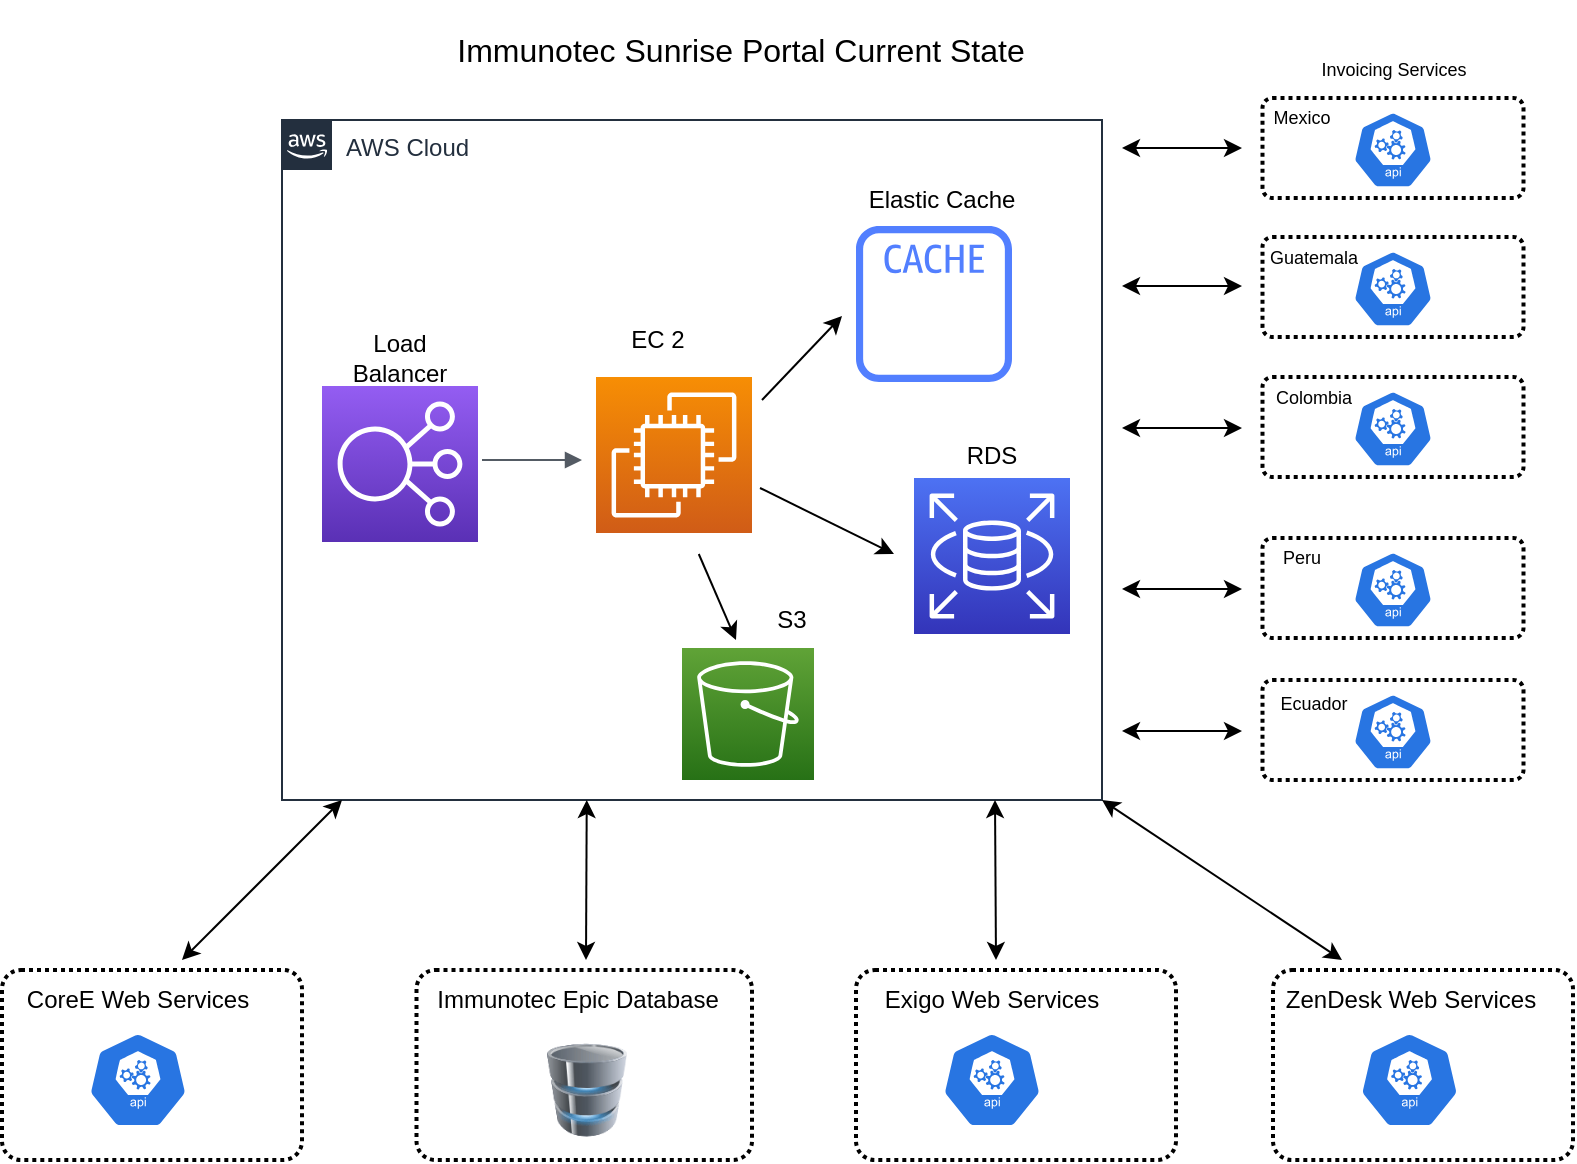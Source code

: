 <mxfile version="15.0.5" type="github">
  <diagram id="cFiXvALZksI0QIa7OpRT" name="Page-1">
    <mxGraphModel dx="1306" dy="765" grid="1" gridSize="10" guides="1" tooltips="1" connect="1" arrows="1" fold="1" page="1" pageScale="1" pageWidth="850" pageHeight="1100" math="0" shadow="0">
      <root>
        <mxCell id="0" />
        <mxCell id="1" parent="0" />
        <mxCell id="X6bT7JPRpj6-fWHqidIX-1" value="AWS Cloud" style="points=[[0,0],[0.25,0],[0.5,0],[0.75,0],[1,0],[1,0.25],[1,0.5],[1,0.75],[1,1],[0.75,1],[0.5,1],[0.25,1],[0,1],[0,0.75],[0,0.5],[0,0.25]];outlineConnect=0;gradientColor=none;html=1;whiteSpace=wrap;fontSize=12;fontStyle=0;shape=mxgraph.aws4.group;grIcon=mxgraph.aws4.group_aws_cloud_alt;strokeColor=#232F3E;fillColor=none;verticalAlign=top;align=left;spacingLeft=30;fontColor=#232F3E;dashed=0;" vertex="1" parent="1">
          <mxGeometry x="170" y="70" width="410" height="340" as="geometry" />
        </mxCell>
        <mxCell id="X6bT7JPRpj6-fWHqidIX-5" value="&lt;font style=&quot;font-size: 16px&quot;&gt;Immunotec Sunrise Portal Current State&lt;/font&gt;" style="text;html=1;strokeColor=none;fillColor=none;align=center;verticalAlign=middle;whiteSpace=wrap;rounded=0;" vertex="1" parent="1">
          <mxGeometry x="249" y="10" width="301" height="50" as="geometry" />
        </mxCell>
        <mxCell id="X6bT7JPRpj6-fWHqidIX-10" value="" style="edgeStyle=orthogonalEdgeStyle;html=1;endArrow=block;elbow=vertical;startArrow=none;endFill=1;strokeColor=#545B64;rounded=0;" edge="1" parent="1">
          <mxGeometry width="100" relative="1" as="geometry">
            <mxPoint x="270" y="240" as="sourcePoint" />
            <mxPoint x="320" y="240" as="targetPoint" />
            <Array as="points">
              <mxPoint x="320" y="240" />
              <mxPoint x="320" y="240" />
            </Array>
          </mxGeometry>
        </mxCell>
        <mxCell id="X6bT7JPRpj6-fWHqidIX-12" value="" style="endArrow=classic;html=1;" edge="1" parent="1">
          <mxGeometry width="50" height="50" relative="1" as="geometry">
            <mxPoint x="410" y="210" as="sourcePoint" />
            <mxPoint x="450" y="168" as="targetPoint" />
          </mxGeometry>
        </mxCell>
        <mxCell id="X6bT7JPRpj6-fWHqidIX-14" value="Load Balancer" style="text;html=1;strokeColor=none;fillColor=none;align=center;verticalAlign=middle;whiteSpace=wrap;rounded=0;" vertex="1" parent="1">
          <mxGeometry x="209" y="178.5" width="40" height="20" as="geometry" />
        </mxCell>
        <mxCell id="X6bT7JPRpj6-fWHqidIX-15" value="EC 2" style="text;html=1;strokeColor=none;fillColor=none;align=center;verticalAlign=middle;whiteSpace=wrap;rounded=0;" vertex="1" parent="1">
          <mxGeometry x="338.25" y="170" width="40" height="20" as="geometry" />
        </mxCell>
        <mxCell id="X6bT7JPRpj6-fWHqidIX-16" value="Elastic Cache" style="text;html=1;strokeColor=none;fillColor=none;align=center;verticalAlign=middle;whiteSpace=wrap;rounded=0;" vertex="1" parent="1">
          <mxGeometry x="460" y="100" width="80" height="20" as="geometry" />
        </mxCell>
        <mxCell id="X6bT7JPRpj6-fWHqidIX-20" value="" style="rounded=1;arcSize=10;dashed=1;fillColor=none;gradientColor=none;dashPattern=1 1;strokeWidth=2;" vertex="1" parent="1">
          <mxGeometry x="30" y="495" width="150" height="95" as="geometry" />
        </mxCell>
        <mxCell id="X6bT7JPRpj6-fWHqidIX-22" value="" style="rounded=1;arcSize=10;dashed=1;fillColor=none;gradientColor=none;dashPattern=1 1;strokeWidth=2;" vertex="1" parent="1">
          <mxGeometry x="237.25" y="495" width="167.75" height="95" as="geometry" />
        </mxCell>
        <mxCell id="X6bT7JPRpj6-fWHqidIX-23" value="" style="rounded=1;arcSize=10;dashed=1;fillColor=none;gradientColor=none;dashPattern=1 1;strokeWidth=2;" vertex="1" parent="1">
          <mxGeometry x="457" y="495" width="160" height="95" as="geometry" />
        </mxCell>
        <mxCell id="X6bT7JPRpj6-fWHqidIX-24" value="CoreE Web Services" style="text;html=1;strokeColor=none;fillColor=none;align=center;verticalAlign=middle;whiteSpace=wrap;rounded=0;" vertex="1" parent="1">
          <mxGeometry x="38" y="500" width="120" height="20" as="geometry" />
        </mxCell>
        <mxCell id="X6bT7JPRpj6-fWHqidIX-25" value="Immunotec Epic Database" style="text;html=1;strokeColor=none;fillColor=none;align=center;verticalAlign=middle;whiteSpace=wrap;rounded=0;" vertex="1" parent="1">
          <mxGeometry x="243" y="500" width="150" height="20" as="geometry" />
        </mxCell>
        <mxCell id="X6bT7JPRpj6-fWHqidIX-26" value="Exigo Web Services" style="text;html=1;strokeColor=none;fillColor=none;align=center;verticalAlign=middle;whiteSpace=wrap;rounded=0;" vertex="1" parent="1">
          <mxGeometry x="465" y="500" width="120" height="20" as="geometry" />
        </mxCell>
        <mxCell id="X6bT7JPRpj6-fWHqidIX-27" value="" style="html=1;dashed=0;whitespace=wrap;fillColor=#2875E2;strokeColor=#ffffff;points=[[0.005,0.63,0],[0.1,0.2,0],[0.9,0.2,0],[0.5,0,0],[0.995,0.63,0],[0.72,0.99,0],[0.5,1,0],[0.28,0.99,0]];shape=mxgraph.kubernetes.icon;prIcon=api" vertex="1" parent="1">
          <mxGeometry x="73" y="526" width="50" height="48" as="geometry" />
        </mxCell>
        <mxCell id="X6bT7JPRpj6-fWHqidIX-28" value="" style="html=1;dashed=0;whitespace=wrap;fillColor=#2875E2;strokeColor=#ffffff;points=[[0.005,0.63,0],[0.1,0.2,0],[0.9,0.2,0],[0.5,0,0],[0.995,0.63,0],[0.72,0.99,0],[0.5,1,0],[0.28,0.99,0]];shape=mxgraph.kubernetes.icon;prIcon=api" vertex="1" parent="1">
          <mxGeometry x="500" y="526" width="50" height="48" as="geometry" />
        </mxCell>
        <mxCell id="X6bT7JPRpj6-fWHqidIX-29" value="" style="image;html=1;image=img/lib/clip_art/computers/Database_128x128.png" vertex="1" parent="1">
          <mxGeometry x="302.5" y="520" width="40" height="70" as="geometry" />
        </mxCell>
        <mxCell id="X6bT7JPRpj6-fWHqidIX-30" value="" style="endArrow=classic;startArrow=classic;html=1;" edge="1" parent="1">
          <mxGeometry width="50" height="50" relative="1" as="geometry">
            <mxPoint x="120" y="490" as="sourcePoint" />
            <mxPoint x="200" y="410" as="targetPoint" />
          </mxGeometry>
        </mxCell>
        <mxCell id="X6bT7JPRpj6-fWHqidIX-31" value="" style="endArrow=classic;startArrow=classic;html=1;" edge="1" parent="1">
          <mxGeometry width="50" height="50" relative="1" as="geometry">
            <mxPoint x="322" y="490" as="sourcePoint" />
            <mxPoint x="322.37" y="410" as="targetPoint" />
          </mxGeometry>
        </mxCell>
        <mxCell id="X6bT7JPRpj6-fWHqidIX-32" value="" style="endArrow=classic;startArrow=classic;html=1;" edge="1" parent="1">
          <mxGeometry width="50" height="50" relative="1" as="geometry">
            <mxPoint x="527" y="490" as="sourcePoint" />
            <mxPoint x="526.5" y="410" as="targetPoint" />
          </mxGeometry>
        </mxCell>
        <mxCell id="X6bT7JPRpj6-fWHqidIX-36" value="" style="rounded=1;arcSize=10;dashed=1;fillColor=none;gradientColor=none;dashPattern=1 1;strokeWidth=2;" vertex="1" parent="1">
          <mxGeometry x="660.25" y="59" width="130.5" height="50" as="geometry" />
        </mxCell>
        <mxCell id="X6bT7JPRpj6-fWHqidIX-39" value="Mexico" style="text;html=1;strokeColor=none;fillColor=none;align=center;verticalAlign=middle;whiteSpace=wrap;rounded=0;fontSize=9;" vertex="1" parent="1">
          <mxGeometry x="660.25" y="59" width="40" height="20" as="geometry" />
        </mxCell>
        <mxCell id="X6bT7JPRpj6-fWHqidIX-40" value="" style="html=1;dashed=0;whitespace=wrap;fillColor=#2875E2;strokeColor=#ffffff;points=[[0.005,0.63,0],[0.1,0.2,0],[0.9,0.2,0],[0.5,0,0],[0.995,0.63,0],[0.72,0.99,0],[0.5,1,0],[0.28,0.99,0]];shape=mxgraph.kubernetes.icon;prIcon=api" vertex="1" parent="1">
          <mxGeometry x="705.5" y="61" width="40" height="48" as="geometry" />
        </mxCell>
        <mxCell id="X6bT7JPRpj6-fWHqidIX-41" value="" style="rounded=1;arcSize=10;dashed=1;fillColor=none;gradientColor=none;dashPattern=1 1;strokeWidth=2;" vertex="1" parent="1">
          <mxGeometry x="660.25" y="128.5" width="130.5" height="50" as="geometry" />
        </mxCell>
        <mxCell id="X6bT7JPRpj6-fWHqidIX-42" value="Guatemala" style="text;html=1;strokeColor=none;fillColor=none;align=center;verticalAlign=middle;whiteSpace=wrap;rounded=0;fontSize=9;" vertex="1" parent="1">
          <mxGeometry x="665.5" y="128.5" width="40" height="20" as="geometry" />
        </mxCell>
        <mxCell id="X6bT7JPRpj6-fWHqidIX-43" value="" style="html=1;dashed=0;whitespace=wrap;fillColor=#2875E2;strokeColor=#ffffff;points=[[0.005,0.63,0],[0.1,0.2,0],[0.9,0.2,0],[0.5,0,0],[0.995,0.63,0],[0.72,0.99,0],[0.5,1,0],[0.28,0.99,0]];shape=mxgraph.kubernetes.icon;prIcon=api" vertex="1" parent="1">
          <mxGeometry x="705.5" y="130.5" width="40" height="48" as="geometry" />
        </mxCell>
        <mxCell id="X6bT7JPRpj6-fWHqidIX-44" value="" style="rounded=1;arcSize=10;dashed=1;fillColor=none;gradientColor=none;dashPattern=1 1;strokeWidth=2;" vertex="1" parent="1">
          <mxGeometry x="660.25" y="198.5" width="130.5" height="50" as="geometry" />
        </mxCell>
        <mxCell id="X6bT7JPRpj6-fWHqidIX-45" value="Colombia" style="text;html=1;strokeColor=none;fillColor=none;align=center;verticalAlign=middle;whiteSpace=wrap;rounded=0;fontSize=9;" vertex="1" parent="1">
          <mxGeometry x="665.5" y="198.5" width="40" height="20" as="geometry" />
        </mxCell>
        <mxCell id="X6bT7JPRpj6-fWHqidIX-46" value="" style="html=1;dashed=0;whitespace=wrap;fillColor=#2875E2;strokeColor=#ffffff;points=[[0.005,0.63,0],[0.1,0.2,0],[0.9,0.2,0],[0.5,0,0],[0.995,0.63,0],[0.72,0.99,0],[0.5,1,0],[0.28,0.99,0]];shape=mxgraph.kubernetes.icon;prIcon=api" vertex="1" parent="1">
          <mxGeometry x="705.5" y="200.5" width="40" height="48" as="geometry" />
        </mxCell>
        <mxCell id="X6bT7JPRpj6-fWHqidIX-47" value="" style="rounded=1;arcSize=10;dashed=1;fillColor=none;gradientColor=none;dashPattern=1 1;strokeWidth=2;" vertex="1" parent="1">
          <mxGeometry x="660.25" y="279" width="130.5" height="50" as="geometry" />
        </mxCell>
        <mxCell id="X6bT7JPRpj6-fWHqidIX-48" value="Peru" style="text;html=1;strokeColor=none;fillColor=none;align=center;verticalAlign=middle;whiteSpace=wrap;rounded=0;fontSize=9;" vertex="1" parent="1">
          <mxGeometry x="660.25" y="279" width="40" height="20" as="geometry" />
        </mxCell>
        <mxCell id="X6bT7JPRpj6-fWHqidIX-49" value="" style="html=1;dashed=0;whitespace=wrap;fillColor=#2875E2;strokeColor=#ffffff;points=[[0.005,0.63,0],[0.1,0.2,0],[0.9,0.2,0],[0.5,0,0],[0.995,0.63,0],[0.72,0.99,0],[0.5,1,0],[0.28,0.99,0]];shape=mxgraph.kubernetes.icon;prIcon=api" vertex="1" parent="1">
          <mxGeometry x="705.5" y="281" width="40" height="48" as="geometry" />
        </mxCell>
        <mxCell id="X6bT7JPRpj6-fWHqidIX-50" value="" style="rounded=1;arcSize=10;dashed=1;fillColor=none;gradientColor=none;dashPattern=1 1;strokeWidth=2;" vertex="1" parent="1">
          <mxGeometry x="665.5" y="495" width="150" height="95" as="geometry" />
        </mxCell>
        <mxCell id="X6bT7JPRpj6-fWHqidIX-51" value="ZenDesk Web Services" style="text;html=1;strokeColor=none;fillColor=none;align=center;verticalAlign=middle;whiteSpace=wrap;rounded=0;" vertex="1" parent="1">
          <mxGeometry x="665.5" y="500" width="136.5" height="20" as="geometry" />
        </mxCell>
        <mxCell id="X6bT7JPRpj6-fWHqidIX-52" value="" style="html=1;dashed=0;whitespace=wrap;fillColor=#2875E2;strokeColor=#ffffff;points=[[0.005,0.63,0],[0.1,0.2,0],[0.9,0.2,0],[0.5,0,0],[0.995,0.63,0],[0.72,0.99,0],[0.5,1,0],[0.28,0.99,0]];shape=mxgraph.kubernetes.icon;prIcon=api" vertex="1" parent="1">
          <mxGeometry x="708.75" y="526" width="50" height="48" as="geometry" />
        </mxCell>
        <mxCell id="X6bT7JPRpj6-fWHqidIX-53" value="" style="endArrow=classic;startArrow=classic;html=1;entryX=0.75;entryY=1;entryDx=0;entryDy=0;" edge="1" parent="1">
          <mxGeometry width="50" height="50" relative="1" as="geometry">
            <mxPoint x="700" y="490" as="sourcePoint" />
            <mxPoint x="580" y="410" as="targetPoint" />
          </mxGeometry>
        </mxCell>
        <mxCell id="X6bT7JPRpj6-fWHqidIX-55" value="" style="endArrow=classic;startArrow=classic;html=1;fontSize=9;" edge="1" parent="1">
          <mxGeometry width="50" height="50" relative="1" as="geometry">
            <mxPoint x="590" y="84" as="sourcePoint" />
            <mxPoint x="650" y="84" as="targetPoint" />
          </mxGeometry>
        </mxCell>
        <mxCell id="X6bT7JPRpj6-fWHqidIX-56" value="" style="endArrow=classic;startArrow=classic;html=1;fontSize=9;" edge="1" parent="1">
          <mxGeometry width="50" height="50" relative="1" as="geometry">
            <mxPoint x="590" y="153" as="sourcePoint" />
            <mxPoint x="650" y="153" as="targetPoint" />
          </mxGeometry>
        </mxCell>
        <mxCell id="X6bT7JPRpj6-fWHqidIX-57" value="" style="endArrow=classic;startArrow=classic;html=1;fontSize=9;" edge="1" parent="1">
          <mxGeometry width="50" height="50" relative="1" as="geometry">
            <mxPoint x="590" y="224" as="sourcePoint" />
            <mxPoint x="650" y="224" as="targetPoint" />
          </mxGeometry>
        </mxCell>
        <mxCell id="X6bT7JPRpj6-fWHqidIX-58" value="" style="endArrow=classic;startArrow=classic;html=1;fontSize=9;" edge="1" parent="1">
          <mxGeometry width="50" height="50" relative="1" as="geometry">
            <mxPoint x="590" y="304.5" as="sourcePoint" />
            <mxPoint x="650" y="304.5" as="targetPoint" />
          </mxGeometry>
        </mxCell>
        <mxCell id="X6bT7JPRpj6-fWHqidIX-59" value="Invoicing Services" style="text;html=1;strokeColor=none;fillColor=none;align=center;verticalAlign=middle;whiteSpace=wrap;rounded=0;fontSize=9;" vertex="1" parent="1">
          <mxGeometry x="680.5" y="35" width="90" height="20" as="geometry" />
        </mxCell>
        <mxCell id="X6bT7JPRpj6-fWHqidIX-60" value="" style="rounded=1;arcSize=10;dashed=1;fillColor=none;gradientColor=none;dashPattern=1 1;strokeWidth=2;" vertex="1" parent="1">
          <mxGeometry x="660.25" y="350" width="130.5" height="50" as="geometry" />
        </mxCell>
        <mxCell id="X6bT7JPRpj6-fWHqidIX-61" value="Ecuador" style="text;html=1;strokeColor=none;fillColor=none;align=center;verticalAlign=middle;whiteSpace=wrap;rounded=0;fontSize=9;" vertex="1" parent="1">
          <mxGeometry x="665.5" y="352" width="40" height="20" as="geometry" />
        </mxCell>
        <mxCell id="X6bT7JPRpj6-fWHqidIX-62" value="" style="html=1;dashed=0;whitespace=wrap;fillColor=#2875E2;strokeColor=#ffffff;points=[[0.005,0.63,0],[0.1,0.2,0],[0.9,0.2,0],[0.5,0,0],[0.995,0.63,0],[0.72,0.99,0],[0.5,1,0],[0.28,0.99,0]];shape=mxgraph.kubernetes.icon;prIcon=api" vertex="1" parent="1">
          <mxGeometry x="705.5" y="352" width="40" height="48" as="geometry" />
        </mxCell>
        <mxCell id="X6bT7JPRpj6-fWHqidIX-63" value="" style="endArrow=classic;startArrow=classic;html=1;fontSize=9;" edge="1" parent="1">
          <mxGeometry width="50" height="50" relative="1" as="geometry">
            <mxPoint x="590" y="375.5" as="sourcePoint" />
            <mxPoint x="650" y="375.5" as="targetPoint" />
          </mxGeometry>
        </mxCell>
        <mxCell id="X6bT7JPRpj6-fWHqidIX-65" value="&lt;font style=&quot;font-size: 12px&quot;&gt;S3&lt;/font&gt;" style="text;html=1;strokeColor=none;fillColor=none;align=center;verticalAlign=middle;whiteSpace=wrap;rounded=0;fontSize=9;" vertex="1" parent="1">
          <mxGeometry x="405" y="310" width="40" height="20" as="geometry" />
        </mxCell>
        <mxCell id="X6bT7JPRpj6-fWHqidIX-67" value="" style="endArrow=classic;html=1;fontSize=9;" edge="1" parent="1">
          <mxGeometry width="50" height="50" relative="1" as="geometry">
            <mxPoint x="378.383" y="287" as="sourcePoint" />
            <mxPoint x="397" y="330" as="targetPoint" />
          </mxGeometry>
        </mxCell>
        <mxCell id="X6bT7JPRpj6-fWHqidIX-70" value="" style="endArrow=classic;html=1;fontSize=9;" edge="1" parent="1">
          <mxGeometry width="50" height="50" relative="1" as="geometry">
            <mxPoint x="409" y="254" as="sourcePoint" />
            <mxPoint x="476" y="287" as="targetPoint" />
          </mxGeometry>
        </mxCell>
        <mxCell id="X6bT7JPRpj6-fWHqidIX-73" value="" style="points=[[0,0,0],[0.25,0,0],[0.5,0,0],[0.75,0,0],[1,0,0],[0,1,0],[0.25,1,0],[0.5,1,0],[0.75,1,0],[1,1,0],[0,0.25,0],[0,0.5,0],[0,0.75,0],[1,0.25,0],[1,0.5,0],[1,0.75,0]];outlineConnect=0;fontColor=#232F3E;gradientColor=#4D72F3;gradientDirection=north;fillColor=#3334B9;strokeColor=#ffffff;dashed=0;verticalLabelPosition=bottom;verticalAlign=top;align=center;html=1;fontSize=12;fontStyle=0;aspect=fixed;shape=mxgraph.aws4.resourceIcon;resIcon=mxgraph.aws4.rds;" vertex="1" parent="1">
          <mxGeometry x="486" y="249" width="78" height="78" as="geometry" />
        </mxCell>
        <mxCell id="X6bT7JPRpj6-fWHqidIX-74" value="" style="points=[[0,0,0],[0.25,0,0],[0.5,0,0],[0.75,0,0],[1,0,0],[0,1,0],[0.25,1,0],[0.5,1,0],[0.75,1,0],[1,1,0],[0,0.25,0],[0,0.5,0],[0,0.75,0],[1,0.25,0],[1,0.5,0],[1,0.75,0]];outlineConnect=0;fontColor=#232F3E;gradientColor=#945DF2;gradientDirection=north;fillColor=#5A30B5;strokeColor=#ffffff;dashed=0;verticalLabelPosition=bottom;verticalAlign=top;align=center;html=1;fontSize=12;fontStyle=0;aspect=fixed;shape=mxgraph.aws4.resourceIcon;resIcon=mxgraph.aws4.elastic_load_balancing;" vertex="1" parent="1">
          <mxGeometry x="190" y="203" width="78" height="78" as="geometry" />
        </mxCell>
        <mxCell id="X6bT7JPRpj6-fWHqidIX-75" value="" style="points=[[0,0,0],[0.25,0,0],[0.5,0,0],[0.75,0,0],[1,0,0],[0,1,0],[0.25,1,0],[0.5,1,0],[0.75,1,0],[1,1,0],[0,0.25,0],[0,0.5,0],[0,0.75,0],[1,0.25,0],[1,0.5,0],[1,0.75,0]];outlineConnect=0;fontColor=#232F3E;gradientColor=#60A337;gradientDirection=north;fillColor=#277116;strokeColor=#ffffff;dashed=0;verticalLabelPosition=bottom;verticalAlign=top;align=center;html=1;fontSize=12;fontStyle=0;aspect=fixed;shape=mxgraph.aws4.resourceIcon;resIcon=mxgraph.aws4.s3;" vertex="1" parent="1">
          <mxGeometry x="370" y="334" width="66" height="66" as="geometry" />
        </mxCell>
        <mxCell id="X6bT7JPRpj6-fWHqidIX-76" value="&lt;font style=&quot;font-size: 12px&quot;&gt;RDS&lt;/font&gt;" style="text;html=1;strokeColor=none;fillColor=none;align=center;verticalAlign=middle;whiteSpace=wrap;rounded=0;fontSize=9;" vertex="1" parent="1">
          <mxGeometry x="505" y="227.5" width="40" height="20" as="geometry" />
        </mxCell>
        <mxCell id="X6bT7JPRpj6-fWHqidIX-77" value="" style="points=[[0,0,0],[0.25,0,0],[0.5,0,0],[0.75,0,0],[1,0,0],[0,1,0],[0.25,1,0],[0.5,1,0],[0.75,1,0],[1,1,0],[0,0.25,0],[0,0.5,0],[0,0.75,0],[1,0.25,0],[1,0.5,0],[1,0.75,0]];outlineConnect=0;fontColor=#232F3E;gradientColor=#F78E04;gradientDirection=north;fillColor=#D05C17;strokeColor=#ffffff;dashed=0;verticalLabelPosition=bottom;verticalAlign=top;align=center;html=1;fontSize=12;fontStyle=0;aspect=fixed;shape=mxgraph.aws4.resourceIcon;resIcon=mxgraph.aws4.ec2;" vertex="1" parent="1">
          <mxGeometry x="327" y="198.5" width="78" height="78" as="geometry" />
        </mxCell>
        <mxCell id="X6bT7JPRpj6-fWHqidIX-78" value="" style="outlineConnect=0;fontColor=#232F3E;gradientColor=none;fillColor=#527FFF;strokeColor=none;dashed=0;verticalLabelPosition=bottom;verticalAlign=top;align=center;html=1;fontSize=12;fontStyle=0;aspect=fixed;pointerEvents=1;shape=mxgraph.aws4.cache_node;" vertex="1" parent="1">
          <mxGeometry x="457" y="123" width="78" height="78" as="geometry" />
        </mxCell>
      </root>
    </mxGraphModel>
  </diagram>
</mxfile>

